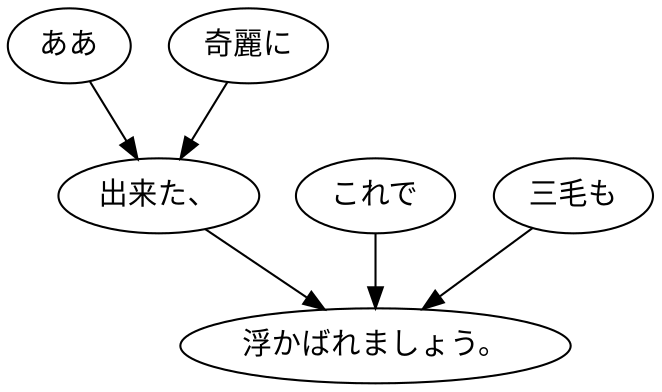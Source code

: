 digraph graph1268 {
	node0 [label="ああ"];
	node1 [label="奇麗に"];
	node2 [label="出来た、"];
	node3 [label="これで"];
	node4 [label="三毛も"];
	node5 [label="浮かばれましょう。"];
	node0 -> node2;
	node1 -> node2;
	node2 -> node5;
	node3 -> node5;
	node4 -> node5;
}
